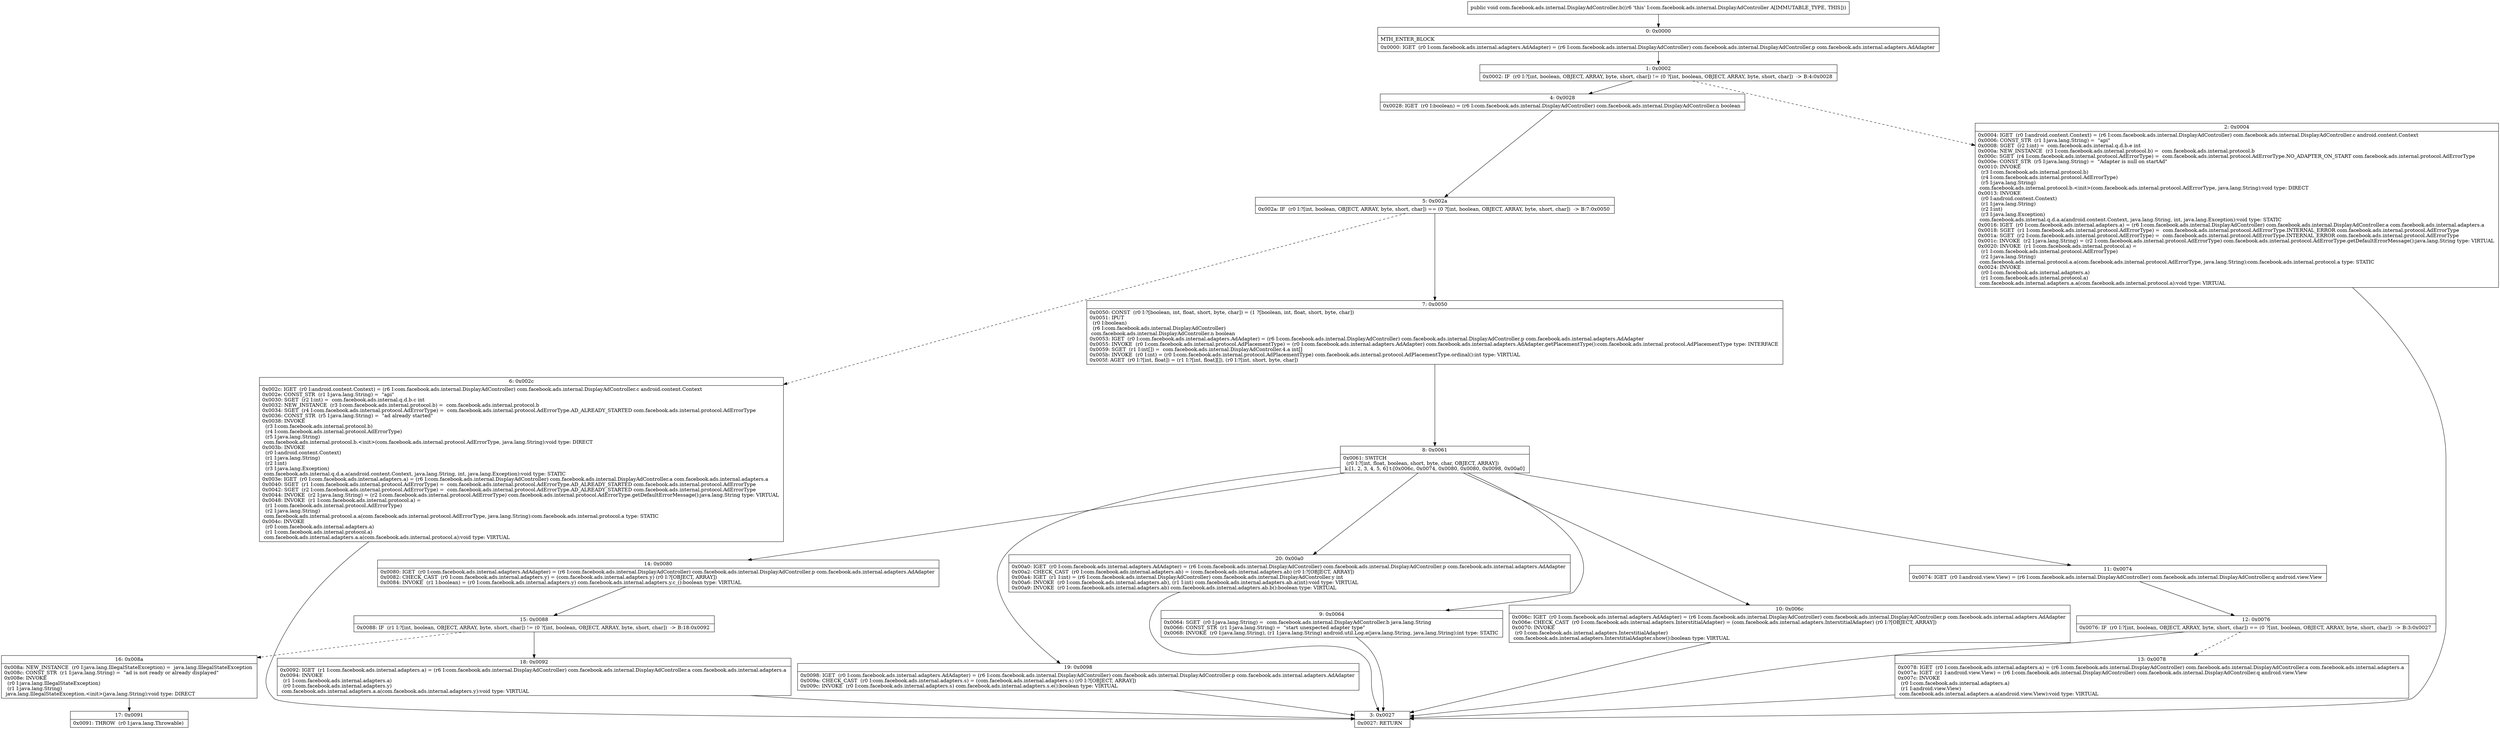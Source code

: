 digraph "CFG forcom.facebook.ads.internal.DisplayAdController.b()V" {
Node_0 [shape=record,label="{0\:\ 0x0000|MTH_ENTER_BLOCK\l|0x0000: IGET  (r0 I:com.facebook.ads.internal.adapters.AdAdapter) = (r6 I:com.facebook.ads.internal.DisplayAdController) com.facebook.ads.internal.DisplayAdController.p com.facebook.ads.internal.adapters.AdAdapter \l}"];
Node_1 [shape=record,label="{1\:\ 0x0002|0x0002: IF  (r0 I:?[int, boolean, OBJECT, ARRAY, byte, short, char]) != (0 ?[int, boolean, OBJECT, ARRAY, byte, short, char])  \-\> B:4:0x0028 \l}"];
Node_2 [shape=record,label="{2\:\ 0x0004|0x0004: IGET  (r0 I:android.content.Context) = (r6 I:com.facebook.ads.internal.DisplayAdController) com.facebook.ads.internal.DisplayAdController.c android.content.Context \l0x0006: CONST_STR  (r1 I:java.lang.String) =  \"api\" \l0x0008: SGET  (r2 I:int) =  com.facebook.ads.internal.q.d.b.e int \l0x000a: NEW_INSTANCE  (r3 I:com.facebook.ads.internal.protocol.b) =  com.facebook.ads.internal.protocol.b \l0x000c: SGET  (r4 I:com.facebook.ads.internal.protocol.AdErrorType) =  com.facebook.ads.internal.protocol.AdErrorType.NO_ADAPTER_ON_START com.facebook.ads.internal.protocol.AdErrorType \l0x000e: CONST_STR  (r5 I:java.lang.String) =  \"Adapter is null on startAd\" \l0x0010: INVOKE  \l  (r3 I:com.facebook.ads.internal.protocol.b)\l  (r4 I:com.facebook.ads.internal.protocol.AdErrorType)\l  (r5 I:java.lang.String)\l com.facebook.ads.internal.protocol.b.\<init\>(com.facebook.ads.internal.protocol.AdErrorType, java.lang.String):void type: DIRECT \l0x0013: INVOKE  \l  (r0 I:android.content.Context)\l  (r1 I:java.lang.String)\l  (r2 I:int)\l  (r3 I:java.lang.Exception)\l com.facebook.ads.internal.q.d.a.a(android.content.Context, java.lang.String, int, java.lang.Exception):void type: STATIC \l0x0016: IGET  (r0 I:com.facebook.ads.internal.adapters.a) = (r6 I:com.facebook.ads.internal.DisplayAdController) com.facebook.ads.internal.DisplayAdController.a com.facebook.ads.internal.adapters.a \l0x0018: SGET  (r1 I:com.facebook.ads.internal.protocol.AdErrorType) =  com.facebook.ads.internal.protocol.AdErrorType.INTERNAL_ERROR com.facebook.ads.internal.protocol.AdErrorType \l0x001a: SGET  (r2 I:com.facebook.ads.internal.protocol.AdErrorType) =  com.facebook.ads.internal.protocol.AdErrorType.INTERNAL_ERROR com.facebook.ads.internal.protocol.AdErrorType \l0x001c: INVOKE  (r2 I:java.lang.String) = (r2 I:com.facebook.ads.internal.protocol.AdErrorType) com.facebook.ads.internal.protocol.AdErrorType.getDefaultErrorMessage():java.lang.String type: VIRTUAL \l0x0020: INVOKE  (r1 I:com.facebook.ads.internal.protocol.a) = \l  (r1 I:com.facebook.ads.internal.protocol.AdErrorType)\l  (r2 I:java.lang.String)\l com.facebook.ads.internal.protocol.a.a(com.facebook.ads.internal.protocol.AdErrorType, java.lang.String):com.facebook.ads.internal.protocol.a type: STATIC \l0x0024: INVOKE  \l  (r0 I:com.facebook.ads.internal.adapters.a)\l  (r1 I:com.facebook.ads.internal.protocol.a)\l com.facebook.ads.internal.adapters.a.a(com.facebook.ads.internal.protocol.a):void type: VIRTUAL \l}"];
Node_3 [shape=record,label="{3\:\ 0x0027|0x0027: RETURN   \l}"];
Node_4 [shape=record,label="{4\:\ 0x0028|0x0028: IGET  (r0 I:boolean) = (r6 I:com.facebook.ads.internal.DisplayAdController) com.facebook.ads.internal.DisplayAdController.n boolean \l}"];
Node_5 [shape=record,label="{5\:\ 0x002a|0x002a: IF  (r0 I:?[int, boolean, OBJECT, ARRAY, byte, short, char]) == (0 ?[int, boolean, OBJECT, ARRAY, byte, short, char])  \-\> B:7:0x0050 \l}"];
Node_6 [shape=record,label="{6\:\ 0x002c|0x002c: IGET  (r0 I:android.content.Context) = (r6 I:com.facebook.ads.internal.DisplayAdController) com.facebook.ads.internal.DisplayAdController.c android.content.Context \l0x002e: CONST_STR  (r1 I:java.lang.String) =  \"api\" \l0x0030: SGET  (r2 I:int) =  com.facebook.ads.internal.q.d.b.c int \l0x0032: NEW_INSTANCE  (r3 I:com.facebook.ads.internal.protocol.b) =  com.facebook.ads.internal.protocol.b \l0x0034: SGET  (r4 I:com.facebook.ads.internal.protocol.AdErrorType) =  com.facebook.ads.internal.protocol.AdErrorType.AD_ALREADY_STARTED com.facebook.ads.internal.protocol.AdErrorType \l0x0036: CONST_STR  (r5 I:java.lang.String) =  \"ad already started\" \l0x0038: INVOKE  \l  (r3 I:com.facebook.ads.internal.protocol.b)\l  (r4 I:com.facebook.ads.internal.protocol.AdErrorType)\l  (r5 I:java.lang.String)\l com.facebook.ads.internal.protocol.b.\<init\>(com.facebook.ads.internal.protocol.AdErrorType, java.lang.String):void type: DIRECT \l0x003b: INVOKE  \l  (r0 I:android.content.Context)\l  (r1 I:java.lang.String)\l  (r2 I:int)\l  (r3 I:java.lang.Exception)\l com.facebook.ads.internal.q.d.a.a(android.content.Context, java.lang.String, int, java.lang.Exception):void type: STATIC \l0x003e: IGET  (r0 I:com.facebook.ads.internal.adapters.a) = (r6 I:com.facebook.ads.internal.DisplayAdController) com.facebook.ads.internal.DisplayAdController.a com.facebook.ads.internal.adapters.a \l0x0040: SGET  (r1 I:com.facebook.ads.internal.protocol.AdErrorType) =  com.facebook.ads.internal.protocol.AdErrorType.AD_ALREADY_STARTED com.facebook.ads.internal.protocol.AdErrorType \l0x0042: SGET  (r2 I:com.facebook.ads.internal.protocol.AdErrorType) =  com.facebook.ads.internal.protocol.AdErrorType.AD_ALREADY_STARTED com.facebook.ads.internal.protocol.AdErrorType \l0x0044: INVOKE  (r2 I:java.lang.String) = (r2 I:com.facebook.ads.internal.protocol.AdErrorType) com.facebook.ads.internal.protocol.AdErrorType.getDefaultErrorMessage():java.lang.String type: VIRTUAL \l0x0048: INVOKE  (r1 I:com.facebook.ads.internal.protocol.a) = \l  (r1 I:com.facebook.ads.internal.protocol.AdErrorType)\l  (r2 I:java.lang.String)\l com.facebook.ads.internal.protocol.a.a(com.facebook.ads.internal.protocol.AdErrorType, java.lang.String):com.facebook.ads.internal.protocol.a type: STATIC \l0x004c: INVOKE  \l  (r0 I:com.facebook.ads.internal.adapters.a)\l  (r1 I:com.facebook.ads.internal.protocol.a)\l com.facebook.ads.internal.adapters.a.a(com.facebook.ads.internal.protocol.a):void type: VIRTUAL \l}"];
Node_7 [shape=record,label="{7\:\ 0x0050|0x0050: CONST  (r0 I:?[boolean, int, float, short, byte, char]) = (1 ?[boolean, int, float, short, byte, char]) \l0x0051: IPUT  \l  (r0 I:boolean)\l  (r6 I:com.facebook.ads.internal.DisplayAdController)\l com.facebook.ads.internal.DisplayAdController.n boolean \l0x0053: IGET  (r0 I:com.facebook.ads.internal.adapters.AdAdapter) = (r6 I:com.facebook.ads.internal.DisplayAdController) com.facebook.ads.internal.DisplayAdController.p com.facebook.ads.internal.adapters.AdAdapter \l0x0055: INVOKE  (r0 I:com.facebook.ads.internal.protocol.AdPlacementType) = (r0 I:com.facebook.ads.internal.adapters.AdAdapter) com.facebook.ads.internal.adapters.AdAdapter.getPlacementType():com.facebook.ads.internal.protocol.AdPlacementType type: INTERFACE \l0x0059: SGET  (r1 I:int[]) =  com.facebook.ads.internal.DisplayAdController.4.a int[] \l0x005b: INVOKE  (r0 I:int) = (r0 I:com.facebook.ads.internal.protocol.AdPlacementType) com.facebook.ads.internal.protocol.AdPlacementType.ordinal():int type: VIRTUAL \l0x005f: AGET  (r0 I:?[int, float]) = (r1 I:?[int, float][]), (r0 I:?[int, short, byte, char]) \l}"];
Node_8 [shape=record,label="{8\:\ 0x0061|0x0061: SWITCH  \l  (r0 I:?[int, float, boolean, short, byte, char, OBJECT, ARRAY])\l k:[1, 2, 3, 4, 5, 6] t:[0x006c, 0x0074, 0x0080, 0x0080, 0x0098, 0x00a0] \l}"];
Node_9 [shape=record,label="{9\:\ 0x0064|0x0064: SGET  (r0 I:java.lang.String) =  com.facebook.ads.internal.DisplayAdController.b java.lang.String \l0x0066: CONST_STR  (r1 I:java.lang.String) =  \"start unexpected adapter type\" \l0x0068: INVOKE  (r0 I:java.lang.String), (r1 I:java.lang.String) android.util.Log.e(java.lang.String, java.lang.String):int type: STATIC \l}"];
Node_10 [shape=record,label="{10\:\ 0x006c|0x006c: IGET  (r0 I:com.facebook.ads.internal.adapters.AdAdapter) = (r6 I:com.facebook.ads.internal.DisplayAdController) com.facebook.ads.internal.DisplayAdController.p com.facebook.ads.internal.adapters.AdAdapter \l0x006e: CHECK_CAST  (r0 I:com.facebook.ads.internal.adapters.InterstitialAdapter) = (com.facebook.ads.internal.adapters.InterstitialAdapter) (r0 I:?[OBJECT, ARRAY]) \l0x0070: INVOKE  \l  (r0 I:com.facebook.ads.internal.adapters.InterstitialAdapter)\l com.facebook.ads.internal.adapters.InterstitialAdapter.show():boolean type: VIRTUAL \l}"];
Node_11 [shape=record,label="{11\:\ 0x0074|0x0074: IGET  (r0 I:android.view.View) = (r6 I:com.facebook.ads.internal.DisplayAdController) com.facebook.ads.internal.DisplayAdController.q android.view.View \l}"];
Node_12 [shape=record,label="{12\:\ 0x0076|0x0076: IF  (r0 I:?[int, boolean, OBJECT, ARRAY, byte, short, char]) == (0 ?[int, boolean, OBJECT, ARRAY, byte, short, char])  \-\> B:3:0x0027 \l}"];
Node_13 [shape=record,label="{13\:\ 0x0078|0x0078: IGET  (r0 I:com.facebook.ads.internal.adapters.a) = (r6 I:com.facebook.ads.internal.DisplayAdController) com.facebook.ads.internal.DisplayAdController.a com.facebook.ads.internal.adapters.a \l0x007a: IGET  (r1 I:android.view.View) = (r6 I:com.facebook.ads.internal.DisplayAdController) com.facebook.ads.internal.DisplayAdController.q android.view.View \l0x007c: INVOKE  \l  (r0 I:com.facebook.ads.internal.adapters.a)\l  (r1 I:android.view.View)\l com.facebook.ads.internal.adapters.a.a(android.view.View):void type: VIRTUAL \l}"];
Node_14 [shape=record,label="{14\:\ 0x0080|0x0080: IGET  (r0 I:com.facebook.ads.internal.adapters.AdAdapter) = (r6 I:com.facebook.ads.internal.DisplayAdController) com.facebook.ads.internal.DisplayAdController.p com.facebook.ads.internal.adapters.AdAdapter \l0x0082: CHECK_CAST  (r0 I:com.facebook.ads.internal.adapters.y) = (com.facebook.ads.internal.adapters.y) (r0 I:?[OBJECT, ARRAY]) \l0x0084: INVOKE  (r1 I:boolean) = (r0 I:com.facebook.ads.internal.adapters.y) com.facebook.ads.internal.adapters.y.c_():boolean type: VIRTUAL \l}"];
Node_15 [shape=record,label="{15\:\ 0x0088|0x0088: IF  (r1 I:?[int, boolean, OBJECT, ARRAY, byte, short, char]) != (0 ?[int, boolean, OBJECT, ARRAY, byte, short, char])  \-\> B:18:0x0092 \l}"];
Node_16 [shape=record,label="{16\:\ 0x008a|0x008a: NEW_INSTANCE  (r0 I:java.lang.IllegalStateException) =  java.lang.IllegalStateException \l0x008c: CONST_STR  (r1 I:java.lang.String) =  \"ad is not ready or already displayed\" \l0x008e: INVOKE  \l  (r0 I:java.lang.IllegalStateException)\l  (r1 I:java.lang.String)\l java.lang.IllegalStateException.\<init\>(java.lang.String):void type: DIRECT \l}"];
Node_17 [shape=record,label="{17\:\ 0x0091|0x0091: THROW  (r0 I:java.lang.Throwable) \l}"];
Node_18 [shape=record,label="{18\:\ 0x0092|0x0092: IGET  (r1 I:com.facebook.ads.internal.adapters.a) = (r6 I:com.facebook.ads.internal.DisplayAdController) com.facebook.ads.internal.DisplayAdController.a com.facebook.ads.internal.adapters.a \l0x0094: INVOKE  \l  (r1 I:com.facebook.ads.internal.adapters.a)\l  (r0 I:com.facebook.ads.internal.adapters.y)\l com.facebook.ads.internal.adapters.a.a(com.facebook.ads.internal.adapters.y):void type: VIRTUAL \l}"];
Node_19 [shape=record,label="{19\:\ 0x0098|0x0098: IGET  (r0 I:com.facebook.ads.internal.adapters.AdAdapter) = (r6 I:com.facebook.ads.internal.DisplayAdController) com.facebook.ads.internal.DisplayAdController.p com.facebook.ads.internal.adapters.AdAdapter \l0x009a: CHECK_CAST  (r0 I:com.facebook.ads.internal.adapters.s) = (com.facebook.ads.internal.adapters.s) (r0 I:?[OBJECT, ARRAY]) \l0x009c: INVOKE  (r0 I:com.facebook.ads.internal.adapters.s) com.facebook.ads.internal.adapters.s.e():boolean type: VIRTUAL \l}"];
Node_20 [shape=record,label="{20\:\ 0x00a0|0x00a0: IGET  (r0 I:com.facebook.ads.internal.adapters.AdAdapter) = (r6 I:com.facebook.ads.internal.DisplayAdController) com.facebook.ads.internal.DisplayAdController.p com.facebook.ads.internal.adapters.AdAdapter \l0x00a2: CHECK_CAST  (r0 I:com.facebook.ads.internal.adapters.ab) = (com.facebook.ads.internal.adapters.ab) (r0 I:?[OBJECT, ARRAY]) \l0x00a4: IGET  (r1 I:int) = (r6 I:com.facebook.ads.internal.DisplayAdController) com.facebook.ads.internal.DisplayAdController.y int \l0x00a6: INVOKE  (r0 I:com.facebook.ads.internal.adapters.ab), (r1 I:int) com.facebook.ads.internal.adapters.ab.a(int):void type: VIRTUAL \l0x00a9: INVOKE  (r0 I:com.facebook.ads.internal.adapters.ab) com.facebook.ads.internal.adapters.ab.b():boolean type: VIRTUAL \l}"];
MethodNode[shape=record,label="{public void com.facebook.ads.internal.DisplayAdController.b((r6 'this' I:com.facebook.ads.internal.DisplayAdController A[IMMUTABLE_TYPE, THIS])) }"];
MethodNode -> Node_0;
Node_0 -> Node_1;
Node_1 -> Node_2[style=dashed];
Node_1 -> Node_4;
Node_2 -> Node_3;
Node_4 -> Node_5;
Node_5 -> Node_6[style=dashed];
Node_5 -> Node_7;
Node_6 -> Node_3;
Node_7 -> Node_8;
Node_8 -> Node_9;
Node_8 -> Node_10;
Node_8 -> Node_11;
Node_8 -> Node_14;
Node_8 -> Node_19;
Node_8 -> Node_20;
Node_9 -> Node_3;
Node_10 -> Node_3;
Node_11 -> Node_12;
Node_12 -> Node_3;
Node_12 -> Node_13[style=dashed];
Node_13 -> Node_3;
Node_14 -> Node_15;
Node_15 -> Node_16[style=dashed];
Node_15 -> Node_18;
Node_16 -> Node_17;
Node_18 -> Node_3;
Node_19 -> Node_3;
Node_20 -> Node_3;
}

